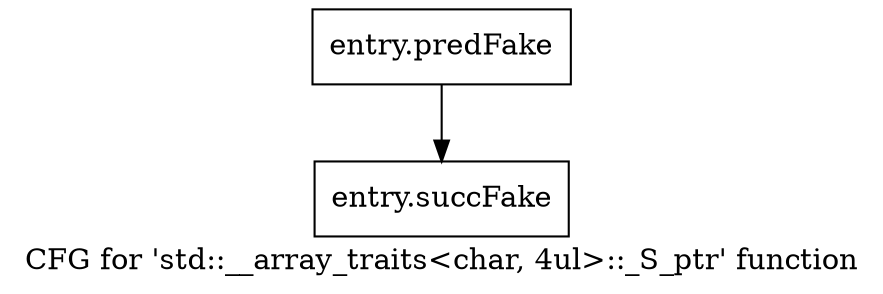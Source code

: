 digraph "CFG for 'std::__array_traits\<char, 4ul\>::_S_ptr' function" {
	label="CFG for 'std::__array_traits\<char, 4ul\>::_S_ptr' function";

	Node0x4388180 [shape=record,filename="",linenumber="",label="{entry.predFake}"];
	Node0x4388180 -> Node0x4411090[ callList="" memoryops="" filename="/tools/Xilinx/Vitis_HLS/2022.1/tps/lnx64/gcc-8.3.0/lib/gcc/x86_64-pc-linux-gnu/8.3.0/../../../../include/c++/8.3.0/array" execusionnum="400"];
	Node0x4411090 [shape=record,filename="/tools/Xilinx/Vitis_HLS/2022.1/tps/lnx64/gcc-8.3.0/lib/gcc/x86_64-pc-linux-gnu/8.3.0/../../../../include/c++/8.3.0/array",linenumber="60",label="{entry.succFake}"];
}
